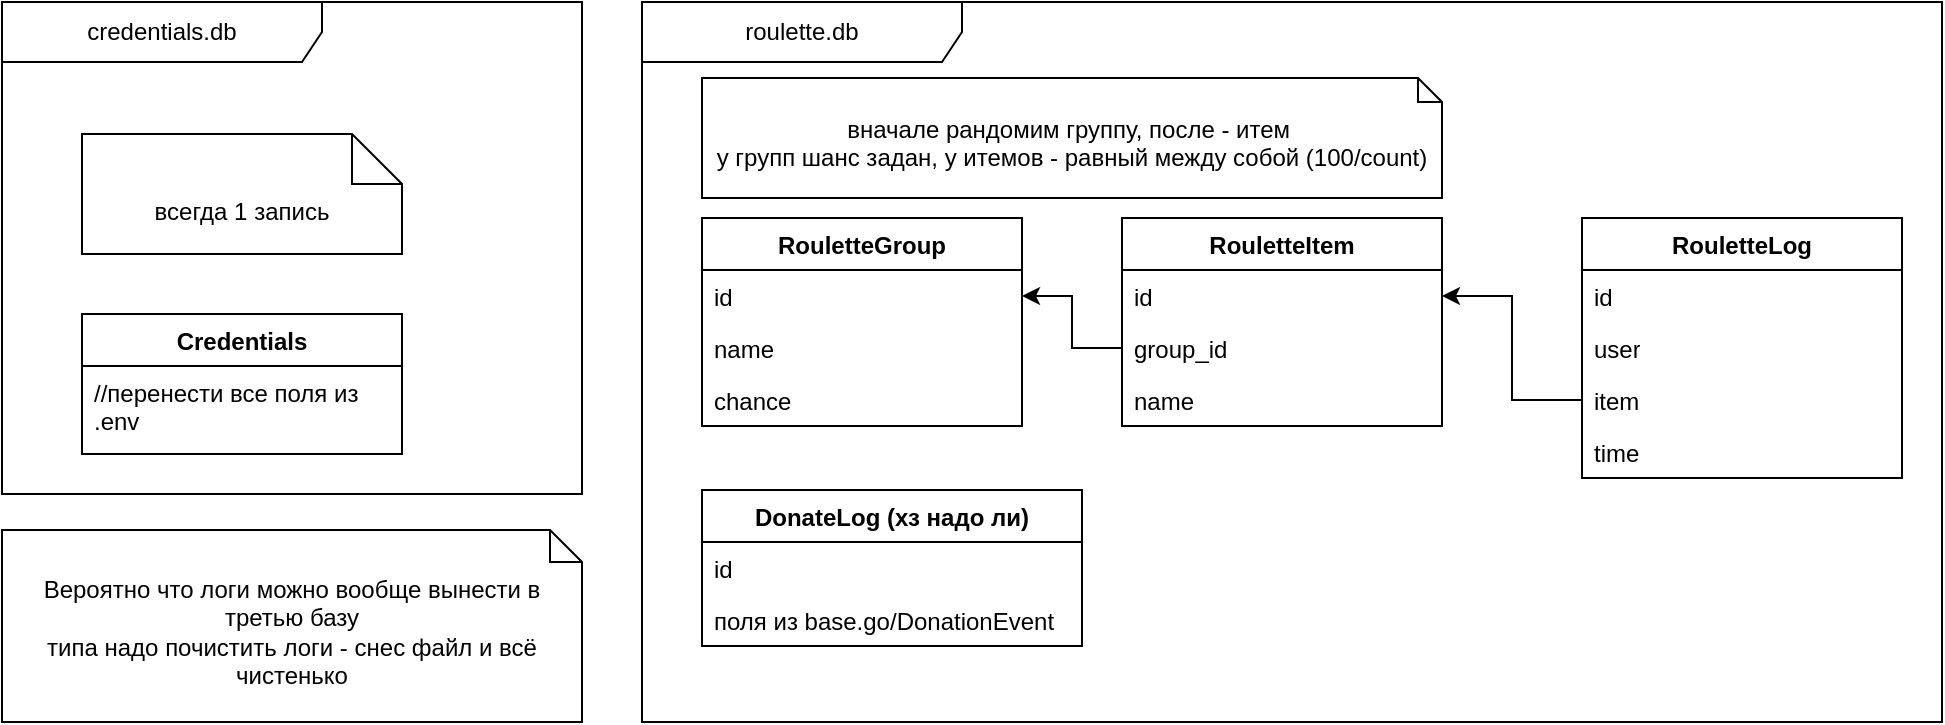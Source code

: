 <mxfile version="13.9.9" type="device"><diagram name="Страница — 1" id="Ta_XK8aSUIVDKBRHZZjV"><mxGraphModel dx="1024" dy="632" grid="1" gridSize="10" guides="1" tooltips="1" connect="1" arrows="1" fold="1" page="1" pageScale="1" pageWidth="1169" pageHeight="827" math="0" shadow="0"><root><mxCell id="0"/><mxCell id="1" parent="0"/><mxCell id="waiG9rwSt_TWZ5MyA63n-1" value="Credentials" style="swimlane;fontStyle=1;align=center;verticalAlign=top;childLayout=stackLayout;horizontal=1;startSize=26;horizontalStack=0;resizeParent=1;resizeParentMax=0;resizeLast=0;collapsible=1;marginBottom=0;whiteSpace=wrap;html=1;" parent="1" vertex="1"><mxGeometry x="80" y="196" width="160" height="70" as="geometry"/></mxCell><mxCell id="waiG9rwSt_TWZ5MyA63n-2" value="//перенести все поля из .env&lt;div&gt;&lt;br&gt;&lt;/div&gt;" style="text;strokeColor=none;fillColor=none;align=left;verticalAlign=top;spacingLeft=4;spacingRight=4;overflow=hidden;rotatable=0;points=[[0,0.5],[1,0.5]];portConstraint=eastwest;whiteSpace=wrap;html=1;" parent="waiG9rwSt_TWZ5MyA63n-1" vertex="1"><mxGeometry y="26" width="160" height="44" as="geometry"/></mxCell><mxCell id="waiG9rwSt_TWZ5MyA63n-5" value="RouletteGroup" style="swimlane;fontStyle=1;align=center;verticalAlign=top;childLayout=stackLayout;horizontal=1;startSize=26;horizontalStack=0;resizeParent=1;resizeParentMax=0;resizeLast=0;collapsible=1;marginBottom=0;whiteSpace=wrap;html=1;" parent="1" vertex="1"><mxGeometry x="390" y="148" width="160" height="104" as="geometry"/></mxCell><mxCell id="waiG9rwSt_TWZ5MyA63n-6" value="id" style="text;strokeColor=none;fillColor=none;align=left;verticalAlign=top;spacingLeft=4;spacingRight=4;overflow=hidden;rotatable=0;points=[[0,0.5],[1,0.5]];portConstraint=eastwest;whiteSpace=wrap;html=1;" parent="waiG9rwSt_TWZ5MyA63n-5" vertex="1"><mxGeometry y="26" width="160" height="26" as="geometry"/></mxCell><mxCell id="waiG9rwSt_TWZ5MyA63n-9" value="name" style="text;strokeColor=none;fillColor=none;align=left;verticalAlign=top;spacingLeft=4;spacingRight=4;overflow=hidden;rotatable=0;points=[[0,0.5],[1,0.5]];portConstraint=eastwest;whiteSpace=wrap;html=1;" parent="waiG9rwSt_TWZ5MyA63n-5" vertex="1"><mxGeometry y="52" width="160" height="26" as="geometry"/></mxCell><mxCell id="waiG9rwSt_TWZ5MyA63n-8" value="chance" style="text;strokeColor=none;fillColor=none;align=left;verticalAlign=top;spacingLeft=4;spacingRight=4;overflow=hidden;rotatable=0;points=[[0,0.5],[1,0.5]];portConstraint=eastwest;whiteSpace=wrap;html=1;" parent="waiG9rwSt_TWZ5MyA63n-5" vertex="1"><mxGeometry y="78" width="160" height="26" as="geometry"/></mxCell><mxCell id="waiG9rwSt_TWZ5MyA63n-14" style="edgeStyle=orthogonalEdgeStyle;rounded=0;orthogonalLoop=1;jettySize=auto;html=1;" parent="1" source="waiG9rwSt_TWZ5MyA63n-15" target="waiG9rwSt_TWZ5MyA63n-6" edge="1"><mxGeometry relative="1" as="geometry"/></mxCell><mxCell id="waiG9rwSt_TWZ5MyA63n-10" value="RouletteItem" style="swimlane;fontStyle=1;align=center;verticalAlign=top;childLayout=stackLayout;horizontal=1;startSize=26;horizontalStack=0;resizeParent=1;resizeParentMax=0;resizeLast=0;collapsible=1;marginBottom=0;whiteSpace=wrap;html=1;" parent="1" vertex="1"><mxGeometry x="600" y="148" width="160" height="104" as="geometry"/></mxCell><mxCell id="waiG9rwSt_TWZ5MyA63n-11" value="id" style="text;strokeColor=none;fillColor=none;align=left;verticalAlign=top;spacingLeft=4;spacingRight=4;overflow=hidden;rotatable=0;points=[[0,0.5],[1,0.5]];portConstraint=eastwest;whiteSpace=wrap;html=1;" parent="waiG9rwSt_TWZ5MyA63n-10" vertex="1"><mxGeometry y="26" width="160" height="26" as="geometry"/></mxCell><mxCell id="waiG9rwSt_TWZ5MyA63n-15" value="group_id" style="text;strokeColor=none;fillColor=none;align=left;verticalAlign=top;spacingLeft=4;spacingRight=4;overflow=hidden;rotatable=0;points=[[0,0.5],[1,0.5]];portConstraint=eastwest;whiteSpace=wrap;html=1;" parent="waiG9rwSt_TWZ5MyA63n-10" vertex="1"><mxGeometry y="52" width="160" height="26" as="geometry"/></mxCell><mxCell id="waiG9rwSt_TWZ5MyA63n-12" value="name" style="text;strokeColor=none;fillColor=none;align=left;verticalAlign=top;spacingLeft=4;spacingRight=4;overflow=hidden;rotatable=0;points=[[0,0.5],[1,0.5]];portConstraint=eastwest;whiteSpace=wrap;html=1;" parent="waiG9rwSt_TWZ5MyA63n-10" vertex="1"><mxGeometry y="78" width="160" height="26" as="geometry"/></mxCell><mxCell id="waiG9rwSt_TWZ5MyA63n-16" value="RouletteLog" style="swimlane;fontStyle=1;align=center;verticalAlign=top;childLayout=stackLayout;horizontal=1;startSize=26;horizontalStack=0;resizeParent=1;resizeParentMax=0;resizeLast=0;collapsible=1;marginBottom=0;whiteSpace=wrap;html=1;" parent="1" vertex="1"><mxGeometry x="830" y="148" width="160" height="130" as="geometry"/></mxCell><mxCell id="waiG9rwSt_TWZ5MyA63n-17" value="id" style="text;strokeColor=none;fillColor=none;align=left;verticalAlign=top;spacingLeft=4;spacingRight=4;overflow=hidden;rotatable=0;points=[[0,0.5],[1,0.5]];portConstraint=eastwest;whiteSpace=wrap;html=1;" parent="waiG9rwSt_TWZ5MyA63n-16" vertex="1"><mxGeometry y="26" width="160" height="26" as="geometry"/></mxCell><mxCell id="waiG9rwSt_TWZ5MyA63n-18" value="user" style="text;strokeColor=none;fillColor=none;align=left;verticalAlign=top;spacingLeft=4;spacingRight=4;overflow=hidden;rotatable=0;points=[[0,0.5],[1,0.5]];portConstraint=eastwest;whiteSpace=wrap;html=1;" parent="waiG9rwSt_TWZ5MyA63n-16" vertex="1"><mxGeometry y="52" width="160" height="26" as="geometry"/></mxCell><mxCell id="waiG9rwSt_TWZ5MyA63n-19" value="item" style="text;strokeColor=none;fillColor=none;align=left;verticalAlign=top;spacingLeft=4;spacingRight=4;overflow=hidden;rotatable=0;points=[[0,0.5],[1,0.5]];portConstraint=eastwest;whiteSpace=wrap;html=1;" parent="waiG9rwSt_TWZ5MyA63n-16" vertex="1"><mxGeometry y="78" width="160" height="26" as="geometry"/></mxCell><mxCell id="waiG9rwSt_TWZ5MyA63n-21" value="time" style="text;strokeColor=none;fillColor=none;align=left;verticalAlign=top;spacingLeft=4;spacingRight=4;overflow=hidden;rotatable=0;points=[[0,0.5],[1,0.5]];portConstraint=eastwest;whiteSpace=wrap;html=1;" parent="waiG9rwSt_TWZ5MyA63n-16" vertex="1"><mxGeometry y="104" width="160" height="26" as="geometry"/></mxCell><mxCell id="waiG9rwSt_TWZ5MyA63n-20" style="edgeStyle=orthogonalEdgeStyle;rounded=0;orthogonalLoop=1;jettySize=auto;html=1;" parent="1" source="waiG9rwSt_TWZ5MyA63n-19" target="waiG9rwSt_TWZ5MyA63n-11" edge="1"><mxGeometry relative="1" as="geometry"/></mxCell><mxCell id="waiG9rwSt_TWZ5MyA63n-22" value="DonateLog (хз надо ли)" style="swimlane;fontStyle=1;align=center;verticalAlign=top;childLayout=stackLayout;horizontal=1;startSize=26;horizontalStack=0;resizeParent=1;resizeParentMax=0;resizeLast=0;collapsible=1;marginBottom=0;whiteSpace=wrap;html=1;" parent="1" vertex="1"><mxGeometry x="390" y="284" width="190" height="78" as="geometry"/></mxCell><mxCell id="waiG9rwSt_TWZ5MyA63n-23" value="id" style="text;strokeColor=none;fillColor=none;align=left;verticalAlign=top;spacingLeft=4;spacingRight=4;overflow=hidden;rotatable=0;points=[[0,0.5],[1,0.5]];portConstraint=eastwest;whiteSpace=wrap;html=1;" parent="waiG9rwSt_TWZ5MyA63n-22" vertex="1"><mxGeometry y="26" width="190" height="26" as="geometry"/></mxCell><mxCell id="waiG9rwSt_TWZ5MyA63n-24" value="поля из base.go/DonationEvent" style="text;strokeColor=none;fillColor=none;align=left;verticalAlign=top;spacingLeft=4;spacingRight=4;overflow=hidden;rotatable=0;points=[[0,0.5],[1,0.5]];portConstraint=eastwest;whiteSpace=wrap;html=1;" parent="waiG9rwSt_TWZ5MyA63n-22" vertex="1"><mxGeometry y="52" width="190" height="26" as="geometry"/></mxCell><mxCell id="waiG9rwSt_TWZ5MyA63n-26" value="вначале рандомим группу, после - итем&amp;nbsp;&lt;div&gt;у групп шанс задан, у итемов - равный между собой (100/count)&lt;/div&gt;" style="shape=note2;boundedLbl=1;whiteSpace=wrap;html=1;size=12;verticalAlign=top;align=center;" parent="1" vertex="1"><mxGeometry x="390" y="78" width="370" height="60" as="geometry"/></mxCell><mxCell id="waiG9rwSt_TWZ5MyA63n-27" value="всегда 1 запись" style="shape=note2;boundedLbl=1;whiteSpace=wrap;html=1;size=25;verticalAlign=top;align=center;" parent="1" vertex="1"><mxGeometry x="80" y="106" width="160" height="60" as="geometry"/></mxCell><mxCell id="waiG9rwSt_TWZ5MyA63n-28" value="credentials.db" style="shape=umlFrame;whiteSpace=wrap;html=1;pointerEvents=0;recursiveResize=0;container=1;collapsible=0;width=160;" parent="1" vertex="1"><mxGeometry x="40" y="40" width="290" height="246" as="geometry"/></mxCell><mxCell id="waiG9rwSt_TWZ5MyA63n-30" value="roulette.db" style="shape=umlFrame;whiteSpace=wrap;html=1;pointerEvents=0;recursiveResize=0;container=1;collapsible=0;width=160;" parent="1" vertex="1"><mxGeometry x="360" y="40" width="650" height="360" as="geometry"/></mxCell><mxCell id="waiG9rwSt_TWZ5MyA63n-31" value="Вероятно что логи можно вообще вынести в третью базу&lt;br&gt;типа надо почистить логи - снес файл и всё чистенько" style="shape=note2;boundedLbl=1;whiteSpace=wrap;html=1;size=16;verticalAlign=top;align=center;" parent="1" vertex="1"><mxGeometry x="40" y="304" width="290" height="96" as="geometry"/></mxCell></root></mxGraphModel></diagram></mxfile>